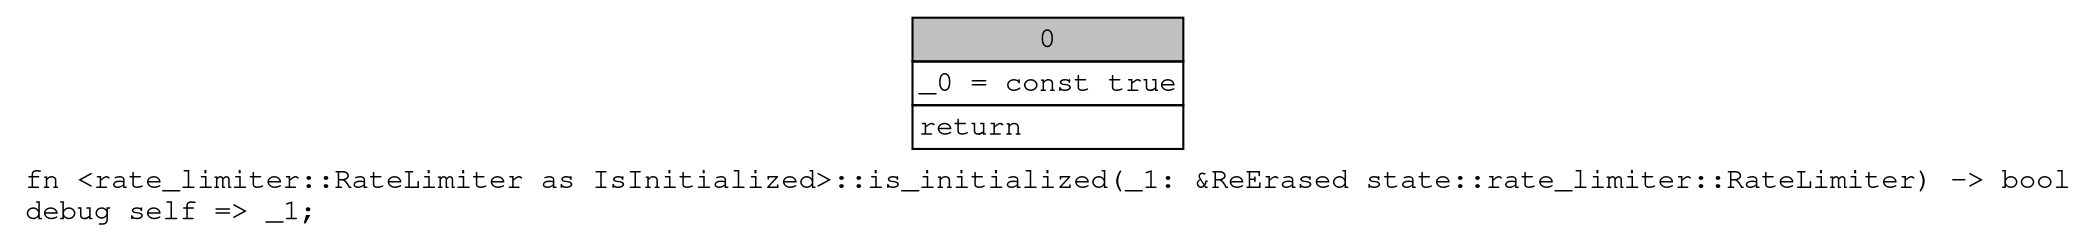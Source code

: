 digraph Mir_0_399 {
    graph [fontname="Courier, monospace"];
    node [fontname="Courier, monospace"];
    edge [fontname="Courier, monospace"];
    label=<fn &lt;rate_limiter::RateLimiter as IsInitialized&gt;::is_initialized(_1: &amp;ReErased state::rate_limiter::RateLimiter) -&gt; bool<br align="left"/>debug self =&gt; _1;<br align="left"/>>;
    bb0__0_399 [shape="none", label=<<table border="0" cellborder="1" cellspacing="0"><tr><td bgcolor="gray" align="center" colspan="1">0</td></tr><tr><td align="left" balign="left">_0 = const true<br/></td></tr><tr><td align="left">return</td></tr></table>>];
}
